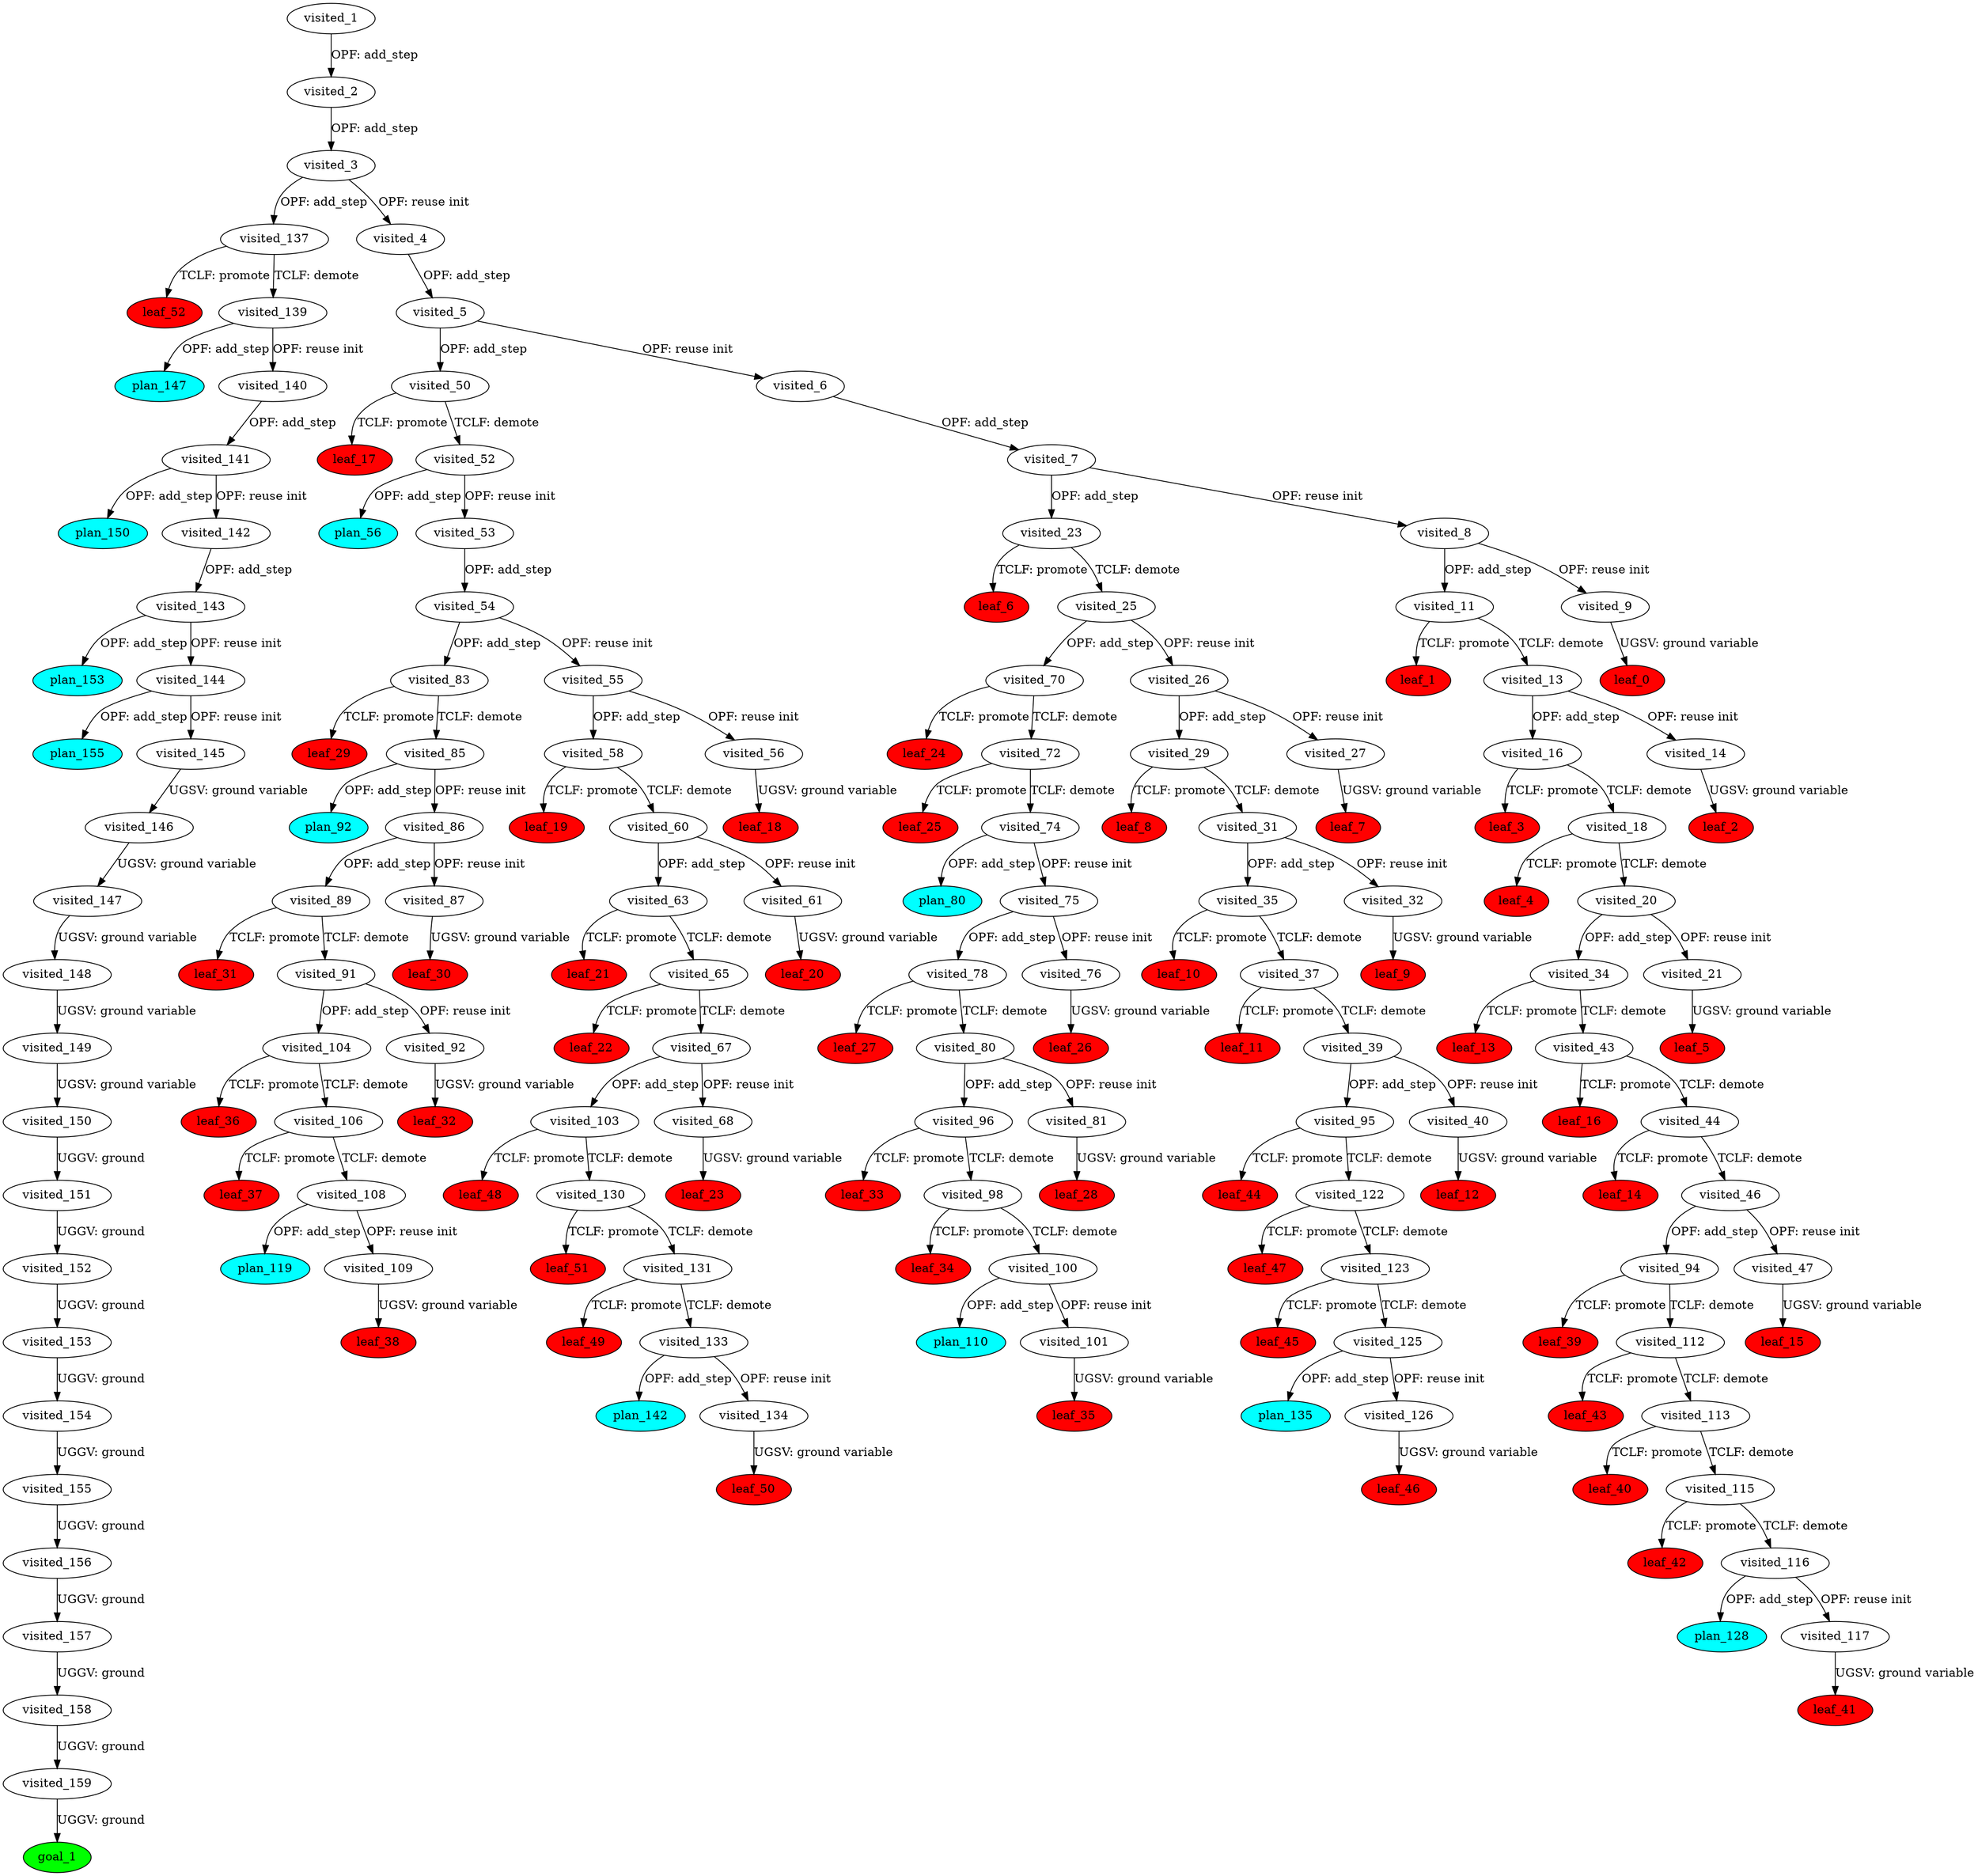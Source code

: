 digraph {
	"eb2592b9-5f18-73b1-45ae-940083d95e36" [label=plan_0 fillcolor=cyan style=filled]
	"eb2592b9-5f18-73b1-45ae-940083d95e36" [label=visited_1 fillcolor=white style=filled]
	"688ce566-f932-520a-29a1-c8424f8c2675" [label=plan_1 fillcolor=cyan style=filled]
	"eb2592b9-5f18-73b1-45ae-940083d95e36" -> "688ce566-f932-520a-29a1-c8424f8c2675" [label="OPF: add_step"]
	"688ce566-f932-520a-29a1-c8424f8c2675" [label=visited_2 fillcolor=white style=filled]
	"320727ab-24c9-ec0e-887e-e883f34a26e4" [label=plan_2 fillcolor=cyan style=filled]
	"688ce566-f932-520a-29a1-c8424f8c2675" -> "320727ab-24c9-ec0e-887e-e883f34a26e4" [label="OPF: add_step"]
	"320727ab-24c9-ec0e-887e-e883f34a26e4" [label=visited_3 fillcolor=white style=filled]
	"86fafe78-bc78-b285-8dd4-2f363afb9430" [label=plan_3 fillcolor=cyan style=filled]
	"320727ab-24c9-ec0e-887e-e883f34a26e4" -> "86fafe78-bc78-b285-8dd4-2f363afb9430" [label="OPF: add_step"]
	"a03261c3-0e3c-d23f-211f-2c82aa45baab" [label=plan_4 fillcolor=cyan style=filled]
	"320727ab-24c9-ec0e-887e-e883f34a26e4" -> "a03261c3-0e3c-d23f-211f-2c82aa45baab" [label="OPF: reuse init"]
	"a03261c3-0e3c-d23f-211f-2c82aa45baab" [label=visited_4 fillcolor=white style=filled]
	"127f5138-3525-bedc-503b-5f3f78fece7f" [label=plan_5 fillcolor=cyan style=filled]
	"a03261c3-0e3c-d23f-211f-2c82aa45baab" -> "127f5138-3525-bedc-503b-5f3f78fece7f" [label="OPF: add_step"]
	"127f5138-3525-bedc-503b-5f3f78fece7f" [label=visited_5 fillcolor=white style=filled]
	"47014212-14e5-0490-633f-a225ce2622a3" [label=plan_6 fillcolor=cyan style=filled]
	"127f5138-3525-bedc-503b-5f3f78fece7f" -> "47014212-14e5-0490-633f-a225ce2622a3" [label="OPF: add_step"]
	"eece65eb-94a4-1039-c915-f03146d10e56" [label=plan_7 fillcolor=cyan style=filled]
	"127f5138-3525-bedc-503b-5f3f78fece7f" -> "eece65eb-94a4-1039-c915-f03146d10e56" [label="OPF: reuse init"]
	"eece65eb-94a4-1039-c915-f03146d10e56" [label=visited_6 fillcolor=white style=filled]
	"6ea077a7-9f49-e457-2a25-09c0736fbac9" [label=plan_8 fillcolor=cyan style=filled]
	"eece65eb-94a4-1039-c915-f03146d10e56" -> "6ea077a7-9f49-e457-2a25-09c0736fbac9" [label="OPF: add_step"]
	"6ea077a7-9f49-e457-2a25-09c0736fbac9" [label=visited_7 fillcolor=white style=filled]
	"e1f56571-cf1a-7d16-ee2d-c2a1fef83c0d" [label=plan_9 fillcolor=cyan style=filled]
	"6ea077a7-9f49-e457-2a25-09c0736fbac9" -> "e1f56571-cf1a-7d16-ee2d-c2a1fef83c0d" [label="OPF: add_step"]
	"7351eee7-4a32-ce25-0387-174370607689" [label=plan_10 fillcolor=cyan style=filled]
	"6ea077a7-9f49-e457-2a25-09c0736fbac9" -> "7351eee7-4a32-ce25-0387-174370607689" [label="OPF: reuse init"]
	"7351eee7-4a32-ce25-0387-174370607689" [label=visited_8 fillcolor=white style=filled]
	"fb060272-1e1e-ece0-af8e-1eb734ece149" [label=plan_11 fillcolor=cyan style=filled]
	"7351eee7-4a32-ce25-0387-174370607689" -> "fb060272-1e1e-ece0-af8e-1eb734ece149" [label="OPF: add_step"]
	"dad4a6f3-297c-62fa-23a5-dff7b7907fb4" [label=plan_12 fillcolor=cyan style=filled]
	"7351eee7-4a32-ce25-0387-174370607689" -> "dad4a6f3-297c-62fa-23a5-dff7b7907fb4" [label="OPF: reuse init"]
	"dad4a6f3-297c-62fa-23a5-dff7b7907fb4" [label=visited_9 fillcolor=white style=filled]
	"27977a27-da3d-6f2a-8cb4-2d42fe1285e9" [label=plan_13 fillcolor=cyan style=filled]
	"dad4a6f3-297c-62fa-23a5-dff7b7907fb4" -> "27977a27-da3d-6f2a-8cb4-2d42fe1285e9" [label="UGSV: ground variable"]
	"27977a27-da3d-6f2a-8cb4-2d42fe1285e9" [label=visited_10 fillcolor=white style=filled]
	"27977a27-da3d-6f2a-8cb4-2d42fe1285e9" [label=leaf_0 fillcolor=red style=filled]
	"fb060272-1e1e-ece0-af8e-1eb734ece149" [label=visited_11 fillcolor=white style=filled]
	"db3ceb9f-dbd4-e6eb-3668-257ded8ce7b7" [label=plan_14 fillcolor=cyan style=filled]
	"fb060272-1e1e-ece0-af8e-1eb734ece149" -> "db3ceb9f-dbd4-e6eb-3668-257ded8ce7b7" [label="TCLF: promote"]
	"f558d6ea-dd7e-8333-6a53-990d80e1caa2" [label=plan_15 fillcolor=cyan style=filled]
	"fb060272-1e1e-ece0-af8e-1eb734ece149" -> "f558d6ea-dd7e-8333-6a53-990d80e1caa2" [label="TCLF: demote"]
	"db3ceb9f-dbd4-e6eb-3668-257ded8ce7b7" [label=visited_12 fillcolor=white style=filled]
	"db3ceb9f-dbd4-e6eb-3668-257ded8ce7b7" [label=leaf_1 fillcolor=red style=filled]
	"f558d6ea-dd7e-8333-6a53-990d80e1caa2" [label=visited_13 fillcolor=white style=filled]
	"8e3b9ad7-7b13-2d39-2a3f-9aff8984f430" [label=plan_16 fillcolor=cyan style=filled]
	"f558d6ea-dd7e-8333-6a53-990d80e1caa2" -> "8e3b9ad7-7b13-2d39-2a3f-9aff8984f430" [label="OPF: add_step"]
	"18313337-3b4a-fedf-fd10-c3f35a314851" [label=plan_17 fillcolor=cyan style=filled]
	"f558d6ea-dd7e-8333-6a53-990d80e1caa2" -> "18313337-3b4a-fedf-fd10-c3f35a314851" [label="OPF: reuse init"]
	"18313337-3b4a-fedf-fd10-c3f35a314851" [label=visited_14 fillcolor=white style=filled]
	"a7474ee9-409b-9de5-33cf-79ba2e842383" [label=plan_18 fillcolor=cyan style=filled]
	"18313337-3b4a-fedf-fd10-c3f35a314851" -> "a7474ee9-409b-9de5-33cf-79ba2e842383" [label="UGSV: ground variable"]
	"a7474ee9-409b-9de5-33cf-79ba2e842383" [label=visited_15 fillcolor=white style=filled]
	"a7474ee9-409b-9de5-33cf-79ba2e842383" [label=leaf_2 fillcolor=red style=filled]
	"8e3b9ad7-7b13-2d39-2a3f-9aff8984f430" [label=visited_16 fillcolor=white style=filled]
	"f772396b-1cca-83e9-1771-490a8ffadd2b" [label=plan_19 fillcolor=cyan style=filled]
	"8e3b9ad7-7b13-2d39-2a3f-9aff8984f430" -> "f772396b-1cca-83e9-1771-490a8ffadd2b" [label="TCLF: promote"]
	"fb401b2d-4f2d-6d1e-a867-24808556bc95" [label=plan_20 fillcolor=cyan style=filled]
	"8e3b9ad7-7b13-2d39-2a3f-9aff8984f430" -> "fb401b2d-4f2d-6d1e-a867-24808556bc95" [label="TCLF: demote"]
	"f772396b-1cca-83e9-1771-490a8ffadd2b" [label=visited_17 fillcolor=white style=filled]
	"f772396b-1cca-83e9-1771-490a8ffadd2b" [label=leaf_3 fillcolor=red style=filled]
	"fb401b2d-4f2d-6d1e-a867-24808556bc95" [label=visited_18 fillcolor=white style=filled]
	"59faddad-6ed8-e449-cc5f-d8d7dc36f51e" [label=plan_21 fillcolor=cyan style=filled]
	"fb401b2d-4f2d-6d1e-a867-24808556bc95" -> "59faddad-6ed8-e449-cc5f-d8d7dc36f51e" [label="TCLF: promote"]
	"42ea57a8-f784-e47a-276d-decf191ba3ae" [label=plan_22 fillcolor=cyan style=filled]
	"fb401b2d-4f2d-6d1e-a867-24808556bc95" -> "42ea57a8-f784-e47a-276d-decf191ba3ae" [label="TCLF: demote"]
	"59faddad-6ed8-e449-cc5f-d8d7dc36f51e" [label=visited_19 fillcolor=white style=filled]
	"59faddad-6ed8-e449-cc5f-d8d7dc36f51e" [label=leaf_4 fillcolor=red style=filled]
	"42ea57a8-f784-e47a-276d-decf191ba3ae" [label=visited_20 fillcolor=white style=filled]
	"df7790c3-0772-650a-1e4c-4c482e6ab2fd" [label=plan_23 fillcolor=cyan style=filled]
	"42ea57a8-f784-e47a-276d-decf191ba3ae" -> "df7790c3-0772-650a-1e4c-4c482e6ab2fd" [label="OPF: add_step"]
	"420ce05b-ee9a-e203-929d-867a5f4d3e34" [label=plan_24 fillcolor=cyan style=filled]
	"42ea57a8-f784-e47a-276d-decf191ba3ae" -> "420ce05b-ee9a-e203-929d-867a5f4d3e34" [label="OPF: reuse init"]
	"420ce05b-ee9a-e203-929d-867a5f4d3e34" [label=visited_21 fillcolor=white style=filled]
	"3f2a9c49-9f66-f6b7-12c0-9c2f2abb4375" [label=plan_25 fillcolor=cyan style=filled]
	"420ce05b-ee9a-e203-929d-867a5f4d3e34" -> "3f2a9c49-9f66-f6b7-12c0-9c2f2abb4375" [label="UGSV: ground variable"]
	"3f2a9c49-9f66-f6b7-12c0-9c2f2abb4375" [label=visited_22 fillcolor=white style=filled]
	"3f2a9c49-9f66-f6b7-12c0-9c2f2abb4375" [label=leaf_5 fillcolor=red style=filled]
	"e1f56571-cf1a-7d16-ee2d-c2a1fef83c0d" [label=visited_23 fillcolor=white style=filled]
	"9381e15a-5621-d79f-64d5-2043b0791390" [label=plan_26 fillcolor=cyan style=filled]
	"e1f56571-cf1a-7d16-ee2d-c2a1fef83c0d" -> "9381e15a-5621-d79f-64d5-2043b0791390" [label="TCLF: promote"]
	"6655f4f8-7d26-0119-2d61-4f9c7f1d8e4b" [label=plan_27 fillcolor=cyan style=filled]
	"e1f56571-cf1a-7d16-ee2d-c2a1fef83c0d" -> "6655f4f8-7d26-0119-2d61-4f9c7f1d8e4b" [label="TCLF: demote"]
	"9381e15a-5621-d79f-64d5-2043b0791390" [label=visited_24 fillcolor=white style=filled]
	"9381e15a-5621-d79f-64d5-2043b0791390" [label=leaf_6 fillcolor=red style=filled]
	"6655f4f8-7d26-0119-2d61-4f9c7f1d8e4b" [label=visited_25 fillcolor=white style=filled]
	"7e0c04e3-8508-e146-6d7b-c36976124039" [label=plan_28 fillcolor=cyan style=filled]
	"6655f4f8-7d26-0119-2d61-4f9c7f1d8e4b" -> "7e0c04e3-8508-e146-6d7b-c36976124039" [label="OPF: add_step"]
	"9b5fe73e-9b99-2612-3352-eb6c31262a60" [label=plan_29 fillcolor=cyan style=filled]
	"6655f4f8-7d26-0119-2d61-4f9c7f1d8e4b" -> "9b5fe73e-9b99-2612-3352-eb6c31262a60" [label="OPF: reuse init"]
	"9b5fe73e-9b99-2612-3352-eb6c31262a60" [label=visited_26 fillcolor=white style=filled]
	"7d713295-cfb8-a551-adf8-bf9503530dfa" [label=plan_30 fillcolor=cyan style=filled]
	"9b5fe73e-9b99-2612-3352-eb6c31262a60" -> "7d713295-cfb8-a551-adf8-bf9503530dfa" [label="OPF: add_step"]
	"c6ff954a-626c-d97f-ef0b-7e66ccdbbda2" [label=plan_31 fillcolor=cyan style=filled]
	"9b5fe73e-9b99-2612-3352-eb6c31262a60" -> "c6ff954a-626c-d97f-ef0b-7e66ccdbbda2" [label="OPF: reuse init"]
	"c6ff954a-626c-d97f-ef0b-7e66ccdbbda2" [label=visited_27 fillcolor=white style=filled]
	"4005d9ff-d2c4-b760-e84d-61e9d1bbdb7e" [label=plan_32 fillcolor=cyan style=filled]
	"c6ff954a-626c-d97f-ef0b-7e66ccdbbda2" -> "4005d9ff-d2c4-b760-e84d-61e9d1bbdb7e" [label="UGSV: ground variable"]
	"4005d9ff-d2c4-b760-e84d-61e9d1bbdb7e" [label=visited_28 fillcolor=white style=filled]
	"4005d9ff-d2c4-b760-e84d-61e9d1bbdb7e" [label=leaf_7 fillcolor=red style=filled]
	"7d713295-cfb8-a551-adf8-bf9503530dfa" [label=visited_29 fillcolor=white style=filled]
	"57b667f2-16ed-9108-f4aa-1228921887aa" [label=plan_33 fillcolor=cyan style=filled]
	"7d713295-cfb8-a551-adf8-bf9503530dfa" -> "57b667f2-16ed-9108-f4aa-1228921887aa" [label="TCLF: promote"]
	"396351d0-7b30-6b99-e7de-53d5fb329ae3" [label=plan_34 fillcolor=cyan style=filled]
	"7d713295-cfb8-a551-adf8-bf9503530dfa" -> "396351d0-7b30-6b99-e7de-53d5fb329ae3" [label="TCLF: demote"]
	"57b667f2-16ed-9108-f4aa-1228921887aa" [label=visited_30 fillcolor=white style=filled]
	"57b667f2-16ed-9108-f4aa-1228921887aa" [label=leaf_8 fillcolor=red style=filled]
	"396351d0-7b30-6b99-e7de-53d5fb329ae3" [label=visited_31 fillcolor=white style=filled]
	"06d9d2cf-ec11-346b-a956-ca1787c2c2e3" [label=plan_35 fillcolor=cyan style=filled]
	"396351d0-7b30-6b99-e7de-53d5fb329ae3" -> "06d9d2cf-ec11-346b-a956-ca1787c2c2e3" [label="OPF: add_step"]
	"1a82cc30-780e-9430-fbf3-23d89ed5cdbb" [label=plan_36 fillcolor=cyan style=filled]
	"396351d0-7b30-6b99-e7de-53d5fb329ae3" -> "1a82cc30-780e-9430-fbf3-23d89ed5cdbb" [label="OPF: reuse init"]
	"1a82cc30-780e-9430-fbf3-23d89ed5cdbb" [label=visited_32 fillcolor=white style=filled]
	"a5465125-c0bf-7641-d820-c738aa217581" [label=plan_37 fillcolor=cyan style=filled]
	"1a82cc30-780e-9430-fbf3-23d89ed5cdbb" -> "a5465125-c0bf-7641-d820-c738aa217581" [label="UGSV: ground variable"]
	"a5465125-c0bf-7641-d820-c738aa217581" [label=visited_33 fillcolor=white style=filled]
	"a5465125-c0bf-7641-d820-c738aa217581" [label=leaf_9 fillcolor=red style=filled]
	"df7790c3-0772-650a-1e4c-4c482e6ab2fd" [label=visited_34 fillcolor=white style=filled]
	"ae690e2b-1d9a-06fd-1e58-f6e601d2289d" [label=plan_38 fillcolor=cyan style=filled]
	"df7790c3-0772-650a-1e4c-4c482e6ab2fd" -> "ae690e2b-1d9a-06fd-1e58-f6e601d2289d" [label="TCLF: promote"]
	"9e5b075b-ad86-32d1-4ee9-c3bf55ecb00d" [label=plan_39 fillcolor=cyan style=filled]
	"df7790c3-0772-650a-1e4c-4c482e6ab2fd" -> "9e5b075b-ad86-32d1-4ee9-c3bf55ecb00d" [label="TCLF: demote"]
	"06d9d2cf-ec11-346b-a956-ca1787c2c2e3" [label=visited_35 fillcolor=white style=filled]
	"776f7ad6-f70e-6207-d562-ab4a188b425b" [label=plan_40 fillcolor=cyan style=filled]
	"06d9d2cf-ec11-346b-a956-ca1787c2c2e3" -> "776f7ad6-f70e-6207-d562-ab4a188b425b" [label="TCLF: promote"]
	"a016f69f-34a2-5407-7fc7-79bead099361" [label=plan_41 fillcolor=cyan style=filled]
	"06d9d2cf-ec11-346b-a956-ca1787c2c2e3" -> "a016f69f-34a2-5407-7fc7-79bead099361" [label="TCLF: demote"]
	"776f7ad6-f70e-6207-d562-ab4a188b425b" [label=visited_36 fillcolor=white style=filled]
	"776f7ad6-f70e-6207-d562-ab4a188b425b" [label=leaf_10 fillcolor=red style=filled]
	"a016f69f-34a2-5407-7fc7-79bead099361" [label=visited_37 fillcolor=white style=filled]
	"d63183b3-baeb-9934-2ed1-b373cef1a123" [label=plan_42 fillcolor=cyan style=filled]
	"a016f69f-34a2-5407-7fc7-79bead099361" -> "d63183b3-baeb-9934-2ed1-b373cef1a123" [label="TCLF: promote"]
	"d131276b-012d-9ebf-69e8-d1d3d99cb917" [label=plan_43 fillcolor=cyan style=filled]
	"a016f69f-34a2-5407-7fc7-79bead099361" -> "d131276b-012d-9ebf-69e8-d1d3d99cb917" [label="TCLF: demote"]
	"d63183b3-baeb-9934-2ed1-b373cef1a123" [label=visited_38 fillcolor=white style=filled]
	"d63183b3-baeb-9934-2ed1-b373cef1a123" [label=leaf_11 fillcolor=red style=filled]
	"d131276b-012d-9ebf-69e8-d1d3d99cb917" [label=visited_39 fillcolor=white style=filled]
	"820abe75-6c8b-f454-9613-bb63f766c361" [label=plan_44 fillcolor=cyan style=filled]
	"d131276b-012d-9ebf-69e8-d1d3d99cb917" -> "820abe75-6c8b-f454-9613-bb63f766c361" [label="OPF: add_step"]
	"e23ab145-4583-c517-4618-316969251436" [label=plan_45 fillcolor=cyan style=filled]
	"d131276b-012d-9ebf-69e8-d1d3d99cb917" -> "e23ab145-4583-c517-4618-316969251436" [label="OPF: reuse init"]
	"e23ab145-4583-c517-4618-316969251436" [label=visited_40 fillcolor=white style=filled]
	"61f73d23-2b10-37f3-0d12-4a8a7f05edef" [label=plan_46 fillcolor=cyan style=filled]
	"e23ab145-4583-c517-4618-316969251436" -> "61f73d23-2b10-37f3-0d12-4a8a7f05edef" [label="UGSV: ground variable"]
	"61f73d23-2b10-37f3-0d12-4a8a7f05edef" [label=visited_41 fillcolor=white style=filled]
	"61f73d23-2b10-37f3-0d12-4a8a7f05edef" [label=leaf_12 fillcolor=red style=filled]
	"ae690e2b-1d9a-06fd-1e58-f6e601d2289d" [label=visited_42 fillcolor=white style=filled]
	"ae690e2b-1d9a-06fd-1e58-f6e601d2289d" [label=leaf_13 fillcolor=red style=filled]
	"9e5b075b-ad86-32d1-4ee9-c3bf55ecb00d" [label=visited_43 fillcolor=white style=filled]
	"cef83c01-64ca-0dbb-9832-fcdc59c435a2" [label=plan_47 fillcolor=cyan style=filled]
	"9e5b075b-ad86-32d1-4ee9-c3bf55ecb00d" -> "cef83c01-64ca-0dbb-9832-fcdc59c435a2" [label="TCLF: promote"]
	"bc40056e-438a-df44-cc6a-3edfdf335e9a" [label=plan_48 fillcolor=cyan style=filled]
	"9e5b075b-ad86-32d1-4ee9-c3bf55ecb00d" -> "bc40056e-438a-df44-cc6a-3edfdf335e9a" [label="TCLF: demote"]
	"bc40056e-438a-df44-cc6a-3edfdf335e9a" [label=visited_44 fillcolor=white style=filled]
	"a7e3fe20-71c7-76d7-84ab-8be355b40f5e" [label=plan_49 fillcolor=cyan style=filled]
	"bc40056e-438a-df44-cc6a-3edfdf335e9a" -> "a7e3fe20-71c7-76d7-84ab-8be355b40f5e" [label="TCLF: promote"]
	"9e78209e-6290-129a-6322-8db2bdcd79ee" [label=plan_50 fillcolor=cyan style=filled]
	"bc40056e-438a-df44-cc6a-3edfdf335e9a" -> "9e78209e-6290-129a-6322-8db2bdcd79ee" [label="TCLF: demote"]
	"a7e3fe20-71c7-76d7-84ab-8be355b40f5e" [label=visited_45 fillcolor=white style=filled]
	"a7e3fe20-71c7-76d7-84ab-8be355b40f5e" [label=leaf_14 fillcolor=red style=filled]
	"9e78209e-6290-129a-6322-8db2bdcd79ee" [label=visited_46 fillcolor=white style=filled]
	"a20d27e6-9557-91e6-d1bb-562242605e08" [label=plan_51 fillcolor=cyan style=filled]
	"9e78209e-6290-129a-6322-8db2bdcd79ee" -> "a20d27e6-9557-91e6-d1bb-562242605e08" [label="OPF: add_step"]
	"65fb2b3e-9c73-c398-8633-2bd3bf7f5d0d" [label=plan_52 fillcolor=cyan style=filled]
	"9e78209e-6290-129a-6322-8db2bdcd79ee" -> "65fb2b3e-9c73-c398-8633-2bd3bf7f5d0d" [label="OPF: reuse init"]
	"65fb2b3e-9c73-c398-8633-2bd3bf7f5d0d" [label=visited_47 fillcolor=white style=filled]
	"a4455252-3a1c-0f77-e0e5-0bc4509814a6" [label=plan_53 fillcolor=cyan style=filled]
	"65fb2b3e-9c73-c398-8633-2bd3bf7f5d0d" -> "a4455252-3a1c-0f77-e0e5-0bc4509814a6" [label="UGSV: ground variable"]
	"a4455252-3a1c-0f77-e0e5-0bc4509814a6" [label=visited_48 fillcolor=white style=filled]
	"a4455252-3a1c-0f77-e0e5-0bc4509814a6" [label=leaf_15 fillcolor=red style=filled]
	"cef83c01-64ca-0dbb-9832-fcdc59c435a2" [label=visited_49 fillcolor=white style=filled]
	"cef83c01-64ca-0dbb-9832-fcdc59c435a2" [label=leaf_16 fillcolor=red style=filled]
	"47014212-14e5-0490-633f-a225ce2622a3" [label=visited_50 fillcolor=white style=filled]
	"c5d9a515-0854-6b42-f11d-044added21d7" [label=plan_54 fillcolor=cyan style=filled]
	"47014212-14e5-0490-633f-a225ce2622a3" -> "c5d9a515-0854-6b42-f11d-044added21d7" [label="TCLF: promote"]
	"01ddd910-8664-e5a3-7b66-efa2f7c430ca" [label=plan_55 fillcolor=cyan style=filled]
	"47014212-14e5-0490-633f-a225ce2622a3" -> "01ddd910-8664-e5a3-7b66-efa2f7c430ca" [label="TCLF: demote"]
	"c5d9a515-0854-6b42-f11d-044added21d7" [label=visited_51 fillcolor=white style=filled]
	"c5d9a515-0854-6b42-f11d-044added21d7" [label=leaf_17 fillcolor=red style=filled]
	"01ddd910-8664-e5a3-7b66-efa2f7c430ca" [label=visited_52 fillcolor=white style=filled]
	"37460577-8837-6d40-3ac5-3c2a5fe59f25" [label=plan_56 fillcolor=cyan style=filled]
	"01ddd910-8664-e5a3-7b66-efa2f7c430ca" -> "37460577-8837-6d40-3ac5-3c2a5fe59f25" [label="OPF: add_step"]
	"b8c20889-0055-b7d8-5a0c-2aac165d4c7a" [label=plan_57 fillcolor=cyan style=filled]
	"01ddd910-8664-e5a3-7b66-efa2f7c430ca" -> "b8c20889-0055-b7d8-5a0c-2aac165d4c7a" [label="OPF: reuse init"]
	"b8c20889-0055-b7d8-5a0c-2aac165d4c7a" [label=visited_53 fillcolor=white style=filled]
	"2d3ac36b-37ea-98bf-62e6-1e64e141dc61" [label=plan_58 fillcolor=cyan style=filled]
	"b8c20889-0055-b7d8-5a0c-2aac165d4c7a" -> "2d3ac36b-37ea-98bf-62e6-1e64e141dc61" [label="OPF: add_step"]
	"2d3ac36b-37ea-98bf-62e6-1e64e141dc61" [label=visited_54 fillcolor=white style=filled]
	"e7471ea0-22f1-0bda-f39e-e624db6bac7a" [label=plan_59 fillcolor=cyan style=filled]
	"2d3ac36b-37ea-98bf-62e6-1e64e141dc61" -> "e7471ea0-22f1-0bda-f39e-e624db6bac7a" [label="OPF: add_step"]
	"7623ce63-e193-310e-9786-b301432abbdd" [label=plan_60 fillcolor=cyan style=filled]
	"2d3ac36b-37ea-98bf-62e6-1e64e141dc61" -> "7623ce63-e193-310e-9786-b301432abbdd" [label="OPF: reuse init"]
	"7623ce63-e193-310e-9786-b301432abbdd" [label=visited_55 fillcolor=white style=filled]
	"78262f74-a243-d59d-90d7-0dfb79cc7e5e" [label=plan_61 fillcolor=cyan style=filled]
	"7623ce63-e193-310e-9786-b301432abbdd" -> "78262f74-a243-d59d-90d7-0dfb79cc7e5e" [label="OPF: add_step"]
	"dc57f9c8-674a-f7eb-b9e8-3055076c1b3b" [label=plan_62 fillcolor=cyan style=filled]
	"7623ce63-e193-310e-9786-b301432abbdd" -> "dc57f9c8-674a-f7eb-b9e8-3055076c1b3b" [label="OPF: reuse init"]
	"dc57f9c8-674a-f7eb-b9e8-3055076c1b3b" [label=visited_56 fillcolor=white style=filled]
	"6ec64a04-5588-e5c9-786a-3f098721a8ce" [label=plan_63 fillcolor=cyan style=filled]
	"dc57f9c8-674a-f7eb-b9e8-3055076c1b3b" -> "6ec64a04-5588-e5c9-786a-3f098721a8ce" [label="UGSV: ground variable"]
	"6ec64a04-5588-e5c9-786a-3f098721a8ce" [label=visited_57 fillcolor=white style=filled]
	"6ec64a04-5588-e5c9-786a-3f098721a8ce" [label=leaf_18 fillcolor=red style=filled]
	"78262f74-a243-d59d-90d7-0dfb79cc7e5e" [label=visited_58 fillcolor=white style=filled]
	"9986df10-28f0-8e03-f102-30ac1ea7f1b1" [label=plan_64 fillcolor=cyan style=filled]
	"78262f74-a243-d59d-90d7-0dfb79cc7e5e" -> "9986df10-28f0-8e03-f102-30ac1ea7f1b1" [label="TCLF: promote"]
	"b801ee08-e20f-50fd-3d39-49cb2ead6714" [label=plan_65 fillcolor=cyan style=filled]
	"78262f74-a243-d59d-90d7-0dfb79cc7e5e" -> "b801ee08-e20f-50fd-3d39-49cb2ead6714" [label="TCLF: demote"]
	"9986df10-28f0-8e03-f102-30ac1ea7f1b1" [label=visited_59 fillcolor=white style=filled]
	"9986df10-28f0-8e03-f102-30ac1ea7f1b1" [label=leaf_19 fillcolor=red style=filled]
	"b801ee08-e20f-50fd-3d39-49cb2ead6714" [label=visited_60 fillcolor=white style=filled]
	"dcd99a8e-1848-4650-ec25-0fe8662d2cde" [label=plan_66 fillcolor=cyan style=filled]
	"b801ee08-e20f-50fd-3d39-49cb2ead6714" -> "dcd99a8e-1848-4650-ec25-0fe8662d2cde" [label="OPF: add_step"]
	"d85360e6-678a-da38-c0fb-5d70cd7a1d02" [label=plan_67 fillcolor=cyan style=filled]
	"b801ee08-e20f-50fd-3d39-49cb2ead6714" -> "d85360e6-678a-da38-c0fb-5d70cd7a1d02" [label="OPF: reuse init"]
	"d85360e6-678a-da38-c0fb-5d70cd7a1d02" [label=visited_61 fillcolor=white style=filled]
	"e2ee3c76-1e7d-b38a-5d05-8057a4245d9f" [label=plan_68 fillcolor=cyan style=filled]
	"d85360e6-678a-da38-c0fb-5d70cd7a1d02" -> "e2ee3c76-1e7d-b38a-5d05-8057a4245d9f" [label="UGSV: ground variable"]
	"e2ee3c76-1e7d-b38a-5d05-8057a4245d9f" [label=visited_62 fillcolor=white style=filled]
	"e2ee3c76-1e7d-b38a-5d05-8057a4245d9f" [label=leaf_20 fillcolor=red style=filled]
	"dcd99a8e-1848-4650-ec25-0fe8662d2cde" [label=visited_63 fillcolor=white style=filled]
	"4d27f119-a53e-a8bc-ae44-582d89b0026b" [label=plan_69 fillcolor=cyan style=filled]
	"dcd99a8e-1848-4650-ec25-0fe8662d2cde" -> "4d27f119-a53e-a8bc-ae44-582d89b0026b" [label="TCLF: promote"]
	"44d6eeca-bb12-80a9-87e9-974d70fd7536" [label=plan_70 fillcolor=cyan style=filled]
	"dcd99a8e-1848-4650-ec25-0fe8662d2cde" -> "44d6eeca-bb12-80a9-87e9-974d70fd7536" [label="TCLF: demote"]
	"4d27f119-a53e-a8bc-ae44-582d89b0026b" [label=visited_64 fillcolor=white style=filled]
	"4d27f119-a53e-a8bc-ae44-582d89b0026b" [label=leaf_21 fillcolor=red style=filled]
	"44d6eeca-bb12-80a9-87e9-974d70fd7536" [label=visited_65 fillcolor=white style=filled]
	"ce374129-323f-4127-f80f-6a8183257551" [label=plan_71 fillcolor=cyan style=filled]
	"44d6eeca-bb12-80a9-87e9-974d70fd7536" -> "ce374129-323f-4127-f80f-6a8183257551" [label="TCLF: promote"]
	"847dcdd6-411a-2578-3a5e-142b02b8a68f" [label=plan_72 fillcolor=cyan style=filled]
	"44d6eeca-bb12-80a9-87e9-974d70fd7536" -> "847dcdd6-411a-2578-3a5e-142b02b8a68f" [label="TCLF: demote"]
	"ce374129-323f-4127-f80f-6a8183257551" [label=visited_66 fillcolor=white style=filled]
	"ce374129-323f-4127-f80f-6a8183257551" [label=leaf_22 fillcolor=red style=filled]
	"847dcdd6-411a-2578-3a5e-142b02b8a68f" [label=visited_67 fillcolor=white style=filled]
	"76627a18-59ec-c726-c4ce-1d19d767a1fc" [label=plan_73 fillcolor=cyan style=filled]
	"847dcdd6-411a-2578-3a5e-142b02b8a68f" -> "76627a18-59ec-c726-c4ce-1d19d767a1fc" [label="OPF: add_step"]
	"bf013ce6-535b-f706-84ee-0dc8be8445f6" [label=plan_74 fillcolor=cyan style=filled]
	"847dcdd6-411a-2578-3a5e-142b02b8a68f" -> "bf013ce6-535b-f706-84ee-0dc8be8445f6" [label="OPF: reuse init"]
	"bf013ce6-535b-f706-84ee-0dc8be8445f6" [label=visited_68 fillcolor=white style=filled]
	"4458cce7-d421-11b7-80a8-ce5c9fc9eda8" [label=plan_75 fillcolor=cyan style=filled]
	"bf013ce6-535b-f706-84ee-0dc8be8445f6" -> "4458cce7-d421-11b7-80a8-ce5c9fc9eda8" [label="UGSV: ground variable"]
	"4458cce7-d421-11b7-80a8-ce5c9fc9eda8" [label=visited_69 fillcolor=white style=filled]
	"4458cce7-d421-11b7-80a8-ce5c9fc9eda8" [label=leaf_23 fillcolor=red style=filled]
	"7e0c04e3-8508-e146-6d7b-c36976124039" [label=visited_70 fillcolor=white style=filled]
	"37325a7f-966e-811a-be10-2cfeff1ba3e0" [label=plan_76 fillcolor=cyan style=filled]
	"7e0c04e3-8508-e146-6d7b-c36976124039" -> "37325a7f-966e-811a-be10-2cfeff1ba3e0" [label="TCLF: promote"]
	"2faa2bc3-feef-e7f1-332c-d7780621e9e2" [label=plan_77 fillcolor=cyan style=filled]
	"7e0c04e3-8508-e146-6d7b-c36976124039" -> "2faa2bc3-feef-e7f1-332c-d7780621e9e2" [label="TCLF: demote"]
	"37325a7f-966e-811a-be10-2cfeff1ba3e0" [label=visited_71 fillcolor=white style=filled]
	"37325a7f-966e-811a-be10-2cfeff1ba3e0" [label=leaf_24 fillcolor=red style=filled]
	"2faa2bc3-feef-e7f1-332c-d7780621e9e2" [label=visited_72 fillcolor=white style=filled]
	"760f1514-089e-e15c-a028-6908f8c27ebe" [label=plan_78 fillcolor=cyan style=filled]
	"2faa2bc3-feef-e7f1-332c-d7780621e9e2" -> "760f1514-089e-e15c-a028-6908f8c27ebe" [label="TCLF: promote"]
	"6f8af06f-5f2a-8572-e330-e3e1a0576129" [label=plan_79 fillcolor=cyan style=filled]
	"2faa2bc3-feef-e7f1-332c-d7780621e9e2" -> "6f8af06f-5f2a-8572-e330-e3e1a0576129" [label="TCLF: demote"]
	"760f1514-089e-e15c-a028-6908f8c27ebe" [label=visited_73 fillcolor=white style=filled]
	"760f1514-089e-e15c-a028-6908f8c27ebe" [label=leaf_25 fillcolor=red style=filled]
	"6f8af06f-5f2a-8572-e330-e3e1a0576129" [label=visited_74 fillcolor=white style=filled]
	"d3294a71-b697-492f-d840-fd58014cd941" [label=plan_80 fillcolor=cyan style=filled]
	"6f8af06f-5f2a-8572-e330-e3e1a0576129" -> "d3294a71-b697-492f-d840-fd58014cd941" [label="OPF: add_step"]
	"fa7d1bd7-00d2-d503-f813-ddba43c5d121" [label=plan_81 fillcolor=cyan style=filled]
	"6f8af06f-5f2a-8572-e330-e3e1a0576129" -> "fa7d1bd7-00d2-d503-f813-ddba43c5d121" [label="OPF: reuse init"]
	"fa7d1bd7-00d2-d503-f813-ddba43c5d121" [label=visited_75 fillcolor=white style=filled]
	"98e4dc15-70ae-c6f1-0783-96553eacdcd6" [label=plan_82 fillcolor=cyan style=filled]
	"fa7d1bd7-00d2-d503-f813-ddba43c5d121" -> "98e4dc15-70ae-c6f1-0783-96553eacdcd6" [label="OPF: add_step"]
	"cec88e0d-2056-30f7-8465-d576eeeb75c7" [label=plan_83 fillcolor=cyan style=filled]
	"fa7d1bd7-00d2-d503-f813-ddba43c5d121" -> "cec88e0d-2056-30f7-8465-d576eeeb75c7" [label="OPF: reuse init"]
	"cec88e0d-2056-30f7-8465-d576eeeb75c7" [label=visited_76 fillcolor=white style=filled]
	"8741a69f-4d0b-7b5a-0e33-0d81e897c1c6" [label=plan_84 fillcolor=cyan style=filled]
	"cec88e0d-2056-30f7-8465-d576eeeb75c7" -> "8741a69f-4d0b-7b5a-0e33-0d81e897c1c6" [label="UGSV: ground variable"]
	"8741a69f-4d0b-7b5a-0e33-0d81e897c1c6" [label=visited_77 fillcolor=white style=filled]
	"8741a69f-4d0b-7b5a-0e33-0d81e897c1c6" [label=leaf_26 fillcolor=red style=filled]
	"98e4dc15-70ae-c6f1-0783-96553eacdcd6" [label=visited_78 fillcolor=white style=filled]
	"49b2d46b-87db-14f3-4c1d-46c458ba21d6" [label=plan_85 fillcolor=cyan style=filled]
	"98e4dc15-70ae-c6f1-0783-96553eacdcd6" -> "49b2d46b-87db-14f3-4c1d-46c458ba21d6" [label="TCLF: promote"]
	"ea4bea02-37af-0808-72c2-f792b575008f" [label=plan_86 fillcolor=cyan style=filled]
	"98e4dc15-70ae-c6f1-0783-96553eacdcd6" -> "ea4bea02-37af-0808-72c2-f792b575008f" [label="TCLF: demote"]
	"49b2d46b-87db-14f3-4c1d-46c458ba21d6" [label=visited_79 fillcolor=white style=filled]
	"49b2d46b-87db-14f3-4c1d-46c458ba21d6" [label=leaf_27 fillcolor=red style=filled]
	"ea4bea02-37af-0808-72c2-f792b575008f" [label=visited_80 fillcolor=white style=filled]
	"c1a924bd-7186-ec57-5be1-e450842607d2" [label=plan_87 fillcolor=cyan style=filled]
	"ea4bea02-37af-0808-72c2-f792b575008f" -> "c1a924bd-7186-ec57-5be1-e450842607d2" [label="OPF: add_step"]
	"5cc215aa-deee-3ce8-2f46-43a257e23139" [label=plan_88 fillcolor=cyan style=filled]
	"ea4bea02-37af-0808-72c2-f792b575008f" -> "5cc215aa-deee-3ce8-2f46-43a257e23139" [label="OPF: reuse init"]
	"5cc215aa-deee-3ce8-2f46-43a257e23139" [label=visited_81 fillcolor=white style=filled]
	"af80ef2b-778f-cc0d-a582-6b3d5d7923d8" [label=plan_89 fillcolor=cyan style=filled]
	"5cc215aa-deee-3ce8-2f46-43a257e23139" -> "af80ef2b-778f-cc0d-a582-6b3d5d7923d8" [label="UGSV: ground variable"]
	"af80ef2b-778f-cc0d-a582-6b3d5d7923d8" [label=visited_82 fillcolor=white style=filled]
	"af80ef2b-778f-cc0d-a582-6b3d5d7923d8" [label=leaf_28 fillcolor=red style=filled]
	"e7471ea0-22f1-0bda-f39e-e624db6bac7a" [label=visited_83 fillcolor=white style=filled]
	"efd612b9-0dbb-31a4-3e61-b48d0a80335a" [label=plan_90 fillcolor=cyan style=filled]
	"e7471ea0-22f1-0bda-f39e-e624db6bac7a" -> "efd612b9-0dbb-31a4-3e61-b48d0a80335a" [label="TCLF: promote"]
	"6c58456e-933f-7d2f-1fba-1b1b8367c2d1" [label=plan_91 fillcolor=cyan style=filled]
	"e7471ea0-22f1-0bda-f39e-e624db6bac7a" -> "6c58456e-933f-7d2f-1fba-1b1b8367c2d1" [label="TCLF: demote"]
	"efd612b9-0dbb-31a4-3e61-b48d0a80335a" [label=visited_84 fillcolor=white style=filled]
	"efd612b9-0dbb-31a4-3e61-b48d0a80335a" [label=leaf_29 fillcolor=red style=filled]
	"6c58456e-933f-7d2f-1fba-1b1b8367c2d1" [label=visited_85 fillcolor=white style=filled]
	"d4a02c01-da36-5bc1-ba0a-4e55ba59aca8" [label=plan_92 fillcolor=cyan style=filled]
	"6c58456e-933f-7d2f-1fba-1b1b8367c2d1" -> "d4a02c01-da36-5bc1-ba0a-4e55ba59aca8" [label="OPF: add_step"]
	"69b89e5d-d9c5-c0c4-eeca-710571910fd1" [label=plan_93 fillcolor=cyan style=filled]
	"6c58456e-933f-7d2f-1fba-1b1b8367c2d1" -> "69b89e5d-d9c5-c0c4-eeca-710571910fd1" [label="OPF: reuse init"]
	"69b89e5d-d9c5-c0c4-eeca-710571910fd1" [label=visited_86 fillcolor=white style=filled]
	"58bf597c-5c71-d3e8-ee26-e2bc987d2796" [label=plan_94 fillcolor=cyan style=filled]
	"69b89e5d-d9c5-c0c4-eeca-710571910fd1" -> "58bf597c-5c71-d3e8-ee26-e2bc987d2796" [label="OPF: add_step"]
	"49d8632a-d9fd-99b4-25fc-8b3f728752ed" [label=plan_95 fillcolor=cyan style=filled]
	"69b89e5d-d9c5-c0c4-eeca-710571910fd1" -> "49d8632a-d9fd-99b4-25fc-8b3f728752ed" [label="OPF: reuse init"]
	"49d8632a-d9fd-99b4-25fc-8b3f728752ed" [label=visited_87 fillcolor=white style=filled]
	"cfb93e61-cfee-8fff-9638-2c45bc95cd43" [label=plan_96 fillcolor=cyan style=filled]
	"49d8632a-d9fd-99b4-25fc-8b3f728752ed" -> "cfb93e61-cfee-8fff-9638-2c45bc95cd43" [label="UGSV: ground variable"]
	"cfb93e61-cfee-8fff-9638-2c45bc95cd43" [label=visited_88 fillcolor=white style=filled]
	"cfb93e61-cfee-8fff-9638-2c45bc95cd43" [label=leaf_30 fillcolor=red style=filled]
	"58bf597c-5c71-d3e8-ee26-e2bc987d2796" [label=visited_89 fillcolor=white style=filled]
	"998f7818-5d3b-6e50-e488-775654b81613" [label=plan_97 fillcolor=cyan style=filled]
	"58bf597c-5c71-d3e8-ee26-e2bc987d2796" -> "998f7818-5d3b-6e50-e488-775654b81613" [label="TCLF: promote"]
	"d50653a9-8c23-a9b5-48c1-e321fbb7c395" [label=plan_98 fillcolor=cyan style=filled]
	"58bf597c-5c71-d3e8-ee26-e2bc987d2796" -> "d50653a9-8c23-a9b5-48c1-e321fbb7c395" [label="TCLF: demote"]
	"998f7818-5d3b-6e50-e488-775654b81613" [label=visited_90 fillcolor=white style=filled]
	"998f7818-5d3b-6e50-e488-775654b81613" [label=leaf_31 fillcolor=red style=filled]
	"d50653a9-8c23-a9b5-48c1-e321fbb7c395" [label=visited_91 fillcolor=white style=filled]
	"bcb9e638-b020-0b6d-91b6-7a234f7f85a7" [label=plan_99 fillcolor=cyan style=filled]
	"d50653a9-8c23-a9b5-48c1-e321fbb7c395" -> "bcb9e638-b020-0b6d-91b6-7a234f7f85a7" [label="OPF: add_step"]
	"25c437d4-7da6-5190-272d-dbc4fc58cd22" [label=plan_100 fillcolor=cyan style=filled]
	"d50653a9-8c23-a9b5-48c1-e321fbb7c395" -> "25c437d4-7da6-5190-272d-dbc4fc58cd22" [label="OPF: reuse init"]
	"25c437d4-7da6-5190-272d-dbc4fc58cd22" [label=visited_92 fillcolor=white style=filled]
	"5c463ee1-65b5-8140-7b90-9e8fadf65518" [label=plan_101 fillcolor=cyan style=filled]
	"25c437d4-7da6-5190-272d-dbc4fc58cd22" -> "5c463ee1-65b5-8140-7b90-9e8fadf65518" [label="UGSV: ground variable"]
	"5c463ee1-65b5-8140-7b90-9e8fadf65518" [label=visited_93 fillcolor=white style=filled]
	"5c463ee1-65b5-8140-7b90-9e8fadf65518" [label=leaf_32 fillcolor=red style=filled]
	"a20d27e6-9557-91e6-d1bb-562242605e08" [label=visited_94 fillcolor=white style=filled]
	"e809f6e6-7f16-749a-1a6c-8efc46bbed34" [label=plan_102 fillcolor=cyan style=filled]
	"a20d27e6-9557-91e6-d1bb-562242605e08" -> "e809f6e6-7f16-749a-1a6c-8efc46bbed34" [label="TCLF: promote"]
	"0ca72326-d1b2-1b61-a310-6ed8edcba8f8" [label=plan_103 fillcolor=cyan style=filled]
	"a20d27e6-9557-91e6-d1bb-562242605e08" -> "0ca72326-d1b2-1b61-a310-6ed8edcba8f8" [label="TCLF: demote"]
	"820abe75-6c8b-f454-9613-bb63f766c361" [label=visited_95 fillcolor=white style=filled]
	"f5db9cf0-486d-4aed-56c7-b5a20e4e4b22" [label=plan_104 fillcolor=cyan style=filled]
	"820abe75-6c8b-f454-9613-bb63f766c361" -> "f5db9cf0-486d-4aed-56c7-b5a20e4e4b22" [label="TCLF: promote"]
	"3d9bdea5-8e41-54cc-561d-a77b5d524c68" [label=plan_105 fillcolor=cyan style=filled]
	"820abe75-6c8b-f454-9613-bb63f766c361" -> "3d9bdea5-8e41-54cc-561d-a77b5d524c68" [label="TCLF: demote"]
	"c1a924bd-7186-ec57-5be1-e450842607d2" [label=visited_96 fillcolor=white style=filled]
	"5b0ba480-5a6a-cdf8-4a2f-ae54ca517a1f" [label=plan_106 fillcolor=cyan style=filled]
	"c1a924bd-7186-ec57-5be1-e450842607d2" -> "5b0ba480-5a6a-cdf8-4a2f-ae54ca517a1f" [label="TCLF: promote"]
	"e34248cf-5611-fb2f-f6a3-14dd9f5b4f6a" [label=plan_107 fillcolor=cyan style=filled]
	"c1a924bd-7186-ec57-5be1-e450842607d2" -> "e34248cf-5611-fb2f-f6a3-14dd9f5b4f6a" [label="TCLF: demote"]
	"5b0ba480-5a6a-cdf8-4a2f-ae54ca517a1f" [label=visited_97 fillcolor=white style=filled]
	"5b0ba480-5a6a-cdf8-4a2f-ae54ca517a1f" [label=leaf_33 fillcolor=red style=filled]
	"e34248cf-5611-fb2f-f6a3-14dd9f5b4f6a" [label=visited_98 fillcolor=white style=filled]
	"6f656ede-ec73-270b-5d10-562ed4adf7b8" [label=plan_108 fillcolor=cyan style=filled]
	"e34248cf-5611-fb2f-f6a3-14dd9f5b4f6a" -> "6f656ede-ec73-270b-5d10-562ed4adf7b8" [label="TCLF: promote"]
	"1f7ea21b-f54d-dbc0-2ff5-577ecd29de77" [label=plan_109 fillcolor=cyan style=filled]
	"e34248cf-5611-fb2f-f6a3-14dd9f5b4f6a" -> "1f7ea21b-f54d-dbc0-2ff5-577ecd29de77" [label="TCLF: demote"]
	"6f656ede-ec73-270b-5d10-562ed4adf7b8" [label=visited_99 fillcolor=white style=filled]
	"6f656ede-ec73-270b-5d10-562ed4adf7b8" [label=leaf_34 fillcolor=red style=filled]
	"1f7ea21b-f54d-dbc0-2ff5-577ecd29de77" [label=visited_100 fillcolor=white style=filled]
	"f4d0d392-8ee9-0d39-fdfa-71a36c88d143" [label=plan_110 fillcolor=cyan style=filled]
	"1f7ea21b-f54d-dbc0-2ff5-577ecd29de77" -> "f4d0d392-8ee9-0d39-fdfa-71a36c88d143" [label="OPF: add_step"]
	"17eef13d-289e-f665-c415-dec45230fce9" [label=plan_111 fillcolor=cyan style=filled]
	"1f7ea21b-f54d-dbc0-2ff5-577ecd29de77" -> "17eef13d-289e-f665-c415-dec45230fce9" [label="OPF: reuse init"]
	"17eef13d-289e-f665-c415-dec45230fce9" [label=visited_101 fillcolor=white style=filled]
	"74f04bc0-943e-ec62-b7db-c6fea030f865" [label=plan_112 fillcolor=cyan style=filled]
	"17eef13d-289e-f665-c415-dec45230fce9" -> "74f04bc0-943e-ec62-b7db-c6fea030f865" [label="UGSV: ground variable"]
	"74f04bc0-943e-ec62-b7db-c6fea030f865" [label=visited_102 fillcolor=white style=filled]
	"74f04bc0-943e-ec62-b7db-c6fea030f865" [label=leaf_35 fillcolor=red style=filled]
	"76627a18-59ec-c726-c4ce-1d19d767a1fc" [label=visited_103 fillcolor=white style=filled]
	"118d9d9a-dece-a1f8-3e19-0e81f72cbfc1" [label=plan_113 fillcolor=cyan style=filled]
	"76627a18-59ec-c726-c4ce-1d19d767a1fc" -> "118d9d9a-dece-a1f8-3e19-0e81f72cbfc1" [label="TCLF: promote"]
	"093a5d37-6b94-7405-ae12-8b5dab111940" [label=plan_114 fillcolor=cyan style=filled]
	"76627a18-59ec-c726-c4ce-1d19d767a1fc" -> "093a5d37-6b94-7405-ae12-8b5dab111940" [label="TCLF: demote"]
	"bcb9e638-b020-0b6d-91b6-7a234f7f85a7" [label=visited_104 fillcolor=white style=filled]
	"f6a918dd-f4a6-6aae-9364-98958604e4a9" [label=plan_115 fillcolor=cyan style=filled]
	"bcb9e638-b020-0b6d-91b6-7a234f7f85a7" -> "f6a918dd-f4a6-6aae-9364-98958604e4a9" [label="TCLF: promote"]
	"81951a47-fbbb-2051-8484-ed40e2236d87" [label=plan_116 fillcolor=cyan style=filled]
	"bcb9e638-b020-0b6d-91b6-7a234f7f85a7" -> "81951a47-fbbb-2051-8484-ed40e2236d87" [label="TCLF: demote"]
	"f6a918dd-f4a6-6aae-9364-98958604e4a9" [label=visited_105 fillcolor=white style=filled]
	"f6a918dd-f4a6-6aae-9364-98958604e4a9" [label=leaf_36 fillcolor=red style=filled]
	"81951a47-fbbb-2051-8484-ed40e2236d87" [label=visited_106 fillcolor=white style=filled]
	"ade1266b-a56f-50b4-59aa-ae048bdbbc7a" [label=plan_117 fillcolor=cyan style=filled]
	"81951a47-fbbb-2051-8484-ed40e2236d87" -> "ade1266b-a56f-50b4-59aa-ae048bdbbc7a" [label="TCLF: promote"]
	"088daf3d-1686-d8c8-fac1-bde90641f2bb" [label=plan_118 fillcolor=cyan style=filled]
	"81951a47-fbbb-2051-8484-ed40e2236d87" -> "088daf3d-1686-d8c8-fac1-bde90641f2bb" [label="TCLF: demote"]
	"ade1266b-a56f-50b4-59aa-ae048bdbbc7a" [label=visited_107 fillcolor=white style=filled]
	"ade1266b-a56f-50b4-59aa-ae048bdbbc7a" [label=leaf_37 fillcolor=red style=filled]
	"088daf3d-1686-d8c8-fac1-bde90641f2bb" [label=visited_108 fillcolor=white style=filled]
	"c33158b9-ca41-100c-5f2e-a5ee5e598b43" [label=plan_119 fillcolor=cyan style=filled]
	"088daf3d-1686-d8c8-fac1-bde90641f2bb" -> "c33158b9-ca41-100c-5f2e-a5ee5e598b43" [label="OPF: add_step"]
	"88448955-8f41-cb36-1012-9b4bf3ba4076" [label=plan_120 fillcolor=cyan style=filled]
	"088daf3d-1686-d8c8-fac1-bde90641f2bb" -> "88448955-8f41-cb36-1012-9b4bf3ba4076" [label="OPF: reuse init"]
	"88448955-8f41-cb36-1012-9b4bf3ba4076" [label=visited_109 fillcolor=white style=filled]
	"4c124c30-8738-fd47-3614-cf939d6c97f9" [label=plan_121 fillcolor=cyan style=filled]
	"88448955-8f41-cb36-1012-9b4bf3ba4076" -> "4c124c30-8738-fd47-3614-cf939d6c97f9" [label="UGSV: ground variable"]
	"4c124c30-8738-fd47-3614-cf939d6c97f9" [label=visited_110 fillcolor=white style=filled]
	"4c124c30-8738-fd47-3614-cf939d6c97f9" [label=leaf_38 fillcolor=red style=filled]
	"e809f6e6-7f16-749a-1a6c-8efc46bbed34" [label=visited_111 fillcolor=white style=filled]
	"e809f6e6-7f16-749a-1a6c-8efc46bbed34" [label=leaf_39 fillcolor=red style=filled]
	"0ca72326-d1b2-1b61-a310-6ed8edcba8f8" [label=visited_112 fillcolor=white style=filled]
	"e1c8cc3e-bf6b-4fd7-3f9b-754c677862ae" [label=plan_122 fillcolor=cyan style=filled]
	"0ca72326-d1b2-1b61-a310-6ed8edcba8f8" -> "e1c8cc3e-bf6b-4fd7-3f9b-754c677862ae" [label="TCLF: promote"]
	"cdec28d1-d7e4-0d03-e174-1e1145e14de1" [label=plan_123 fillcolor=cyan style=filled]
	"0ca72326-d1b2-1b61-a310-6ed8edcba8f8" -> "cdec28d1-d7e4-0d03-e174-1e1145e14de1" [label="TCLF: demote"]
	"cdec28d1-d7e4-0d03-e174-1e1145e14de1" [label=visited_113 fillcolor=white style=filled]
	"8b2e74a7-0205-dfeb-bd38-d1a22296de7c" [label=plan_124 fillcolor=cyan style=filled]
	"cdec28d1-d7e4-0d03-e174-1e1145e14de1" -> "8b2e74a7-0205-dfeb-bd38-d1a22296de7c" [label="TCLF: promote"]
	"b3093956-8333-6fe8-4c89-cc833b8abb2d" [label=plan_125 fillcolor=cyan style=filled]
	"cdec28d1-d7e4-0d03-e174-1e1145e14de1" -> "b3093956-8333-6fe8-4c89-cc833b8abb2d" [label="TCLF: demote"]
	"8b2e74a7-0205-dfeb-bd38-d1a22296de7c" [label=visited_114 fillcolor=white style=filled]
	"8b2e74a7-0205-dfeb-bd38-d1a22296de7c" [label=leaf_40 fillcolor=red style=filled]
	"b3093956-8333-6fe8-4c89-cc833b8abb2d" [label=visited_115 fillcolor=white style=filled]
	"2fb47f29-4b40-0e8d-2f83-19f817bb849e" [label=plan_126 fillcolor=cyan style=filled]
	"b3093956-8333-6fe8-4c89-cc833b8abb2d" -> "2fb47f29-4b40-0e8d-2f83-19f817bb849e" [label="TCLF: promote"]
	"6f59da81-679e-316b-c413-a659be2beed6" [label=plan_127 fillcolor=cyan style=filled]
	"b3093956-8333-6fe8-4c89-cc833b8abb2d" -> "6f59da81-679e-316b-c413-a659be2beed6" [label="TCLF: demote"]
	"6f59da81-679e-316b-c413-a659be2beed6" [label=visited_116 fillcolor=white style=filled]
	"261e43aa-4731-2c7c-7b11-6d184ac732b4" [label=plan_128 fillcolor=cyan style=filled]
	"6f59da81-679e-316b-c413-a659be2beed6" -> "261e43aa-4731-2c7c-7b11-6d184ac732b4" [label="OPF: add_step"]
	"635f220d-4fa4-414f-2b34-2a759104b951" [label=plan_129 fillcolor=cyan style=filled]
	"6f59da81-679e-316b-c413-a659be2beed6" -> "635f220d-4fa4-414f-2b34-2a759104b951" [label="OPF: reuse init"]
	"635f220d-4fa4-414f-2b34-2a759104b951" [label=visited_117 fillcolor=white style=filled]
	"169b9f03-a9eb-9cc0-7224-27be86c708c1" [label=plan_130 fillcolor=cyan style=filled]
	"635f220d-4fa4-414f-2b34-2a759104b951" -> "169b9f03-a9eb-9cc0-7224-27be86c708c1" [label="UGSV: ground variable"]
	"169b9f03-a9eb-9cc0-7224-27be86c708c1" [label=visited_118 fillcolor=white style=filled]
	"169b9f03-a9eb-9cc0-7224-27be86c708c1" [label=leaf_41 fillcolor=red style=filled]
	"2fb47f29-4b40-0e8d-2f83-19f817bb849e" [label=visited_119 fillcolor=white style=filled]
	"2fb47f29-4b40-0e8d-2f83-19f817bb849e" [label=leaf_42 fillcolor=red style=filled]
	"e1c8cc3e-bf6b-4fd7-3f9b-754c677862ae" [label=visited_120 fillcolor=white style=filled]
	"e1c8cc3e-bf6b-4fd7-3f9b-754c677862ae" [label=leaf_43 fillcolor=red style=filled]
	"f5db9cf0-486d-4aed-56c7-b5a20e4e4b22" [label=visited_121 fillcolor=white style=filled]
	"f5db9cf0-486d-4aed-56c7-b5a20e4e4b22" [label=leaf_44 fillcolor=red style=filled]
	"3d9bdea5-8e41-54cc-561d-a77b5d524c68" [label=visited_122 fillcolor=white style=filled]
	"178393ca-3fd3-86b4-55bf-e6dfb400dcf7" [label=plan_131 fillcolor=cyan style=filled]
	"3d9bdea5-8e41-54cc-561d-a77b5d524c68" -> "178393ca-3fd3-86b4-55bf-e6dfb400dcf7" [label="TCLF: promote"]
	"cedebd22-548d-4ee7-53b8-a95dcf74a5da" [label=plan_132 fillcolor=cyan style=filled]
	"3d9bdea5-8e41-54cc-561d-a77b5d524c68" -> "cedebd22-548d-4ee7-53b8-a95dcf74a5da" [label="TCLF: demote"]
	"cedebd22-548d-4ee7-53b8-a95dcf74a5da" [label=visited_123 fillcolor=white style=filled]
	"a751f7d9-4f9a-936c-6743-9b986fe9dfc5" [label=plan_133 fillcolor=cyan style=filled]
	"cedebd22-548d-4ee7-53b8-a95dcf74a5da" -> "a751f7d9-4f9a-936c-6743-9b986fe9dfc5" [label="TCLF: promote"]
	"47764ac6-9d73-eb20-322c-055524e8811a" [label=plan_134 fillcolor=cyan style=filled]
	"cedebd22-548d-4ee7-53b8-a95dcf74a5da" -> "47764ac6-9d73-eb20-322c-055524e8811a" [label="TCLF: demote"]
	"a751f7d9-4f9a-936c-6743-9b986fe9dfc5" [label=visited_124 fillcolor=white style=filled]
	"a751f7d9-4f9a-936c-6743-9b986fe9dfc5" [label=leaf_45 fillcolor=red style=filled]
	"47764ac6-9d73-eb20-322c-055524e8811a" [label=visited_125 fillcolor=white style=filled]
	"a06933fa-2710-8d4a-f109-508e029ee2d4" [label=plan_135 fillcolor=cyan style=filled]
	"47764ac6-9d73-eb20-322c-055524e8811a" -> "a06933fa-2710-8d4a-f109-508e029ee2d4" [label="OPF: add_step"]
	"623abb33-442b-8f76-22eb-4477a5462df4" [label=plan_136 fillcolor=cyan style=filled]
	"47764ac6-9d73-eb20-322c-055524e8811a" -> "623abb33-442b-8f76-22eb-4477a5462df4" [label="OPF: reuse init"]
	"623abb33-442b-8f76-22eb-4477a5462df4" [label=visited_126 fillcolor=white style=filled]
	"2f8c9430-232a-bd54-7d9a-eef58f6847be" [label=plan_137 fillcolor=cyan style=filled]
	"623abb33-442b-8f76-22eb-4477a5462df4" -> "2f8c9430-232a-bd54-7d9a-eef58f6847be" [label="UGSV: ground variable"]
	"2f8c9430-232a-bd54-7d9a-eef58f6847be" [label=visited_127 fillcolor=white style=filled]
	"2f8c9430-232a-bd54-7d9a-eef58f6847be" [label=leaf_46 fillcolor=red style=filled]
	"178393ca-3fd3-86b4-55bf-e6dfb400dcf7" [label=visited_128 fillcolor=white style=filled]
	"178393ca-3fd3-86b4-55bf-e6dfb400dcf7" [label=leaf_47 fillcolor=red style=filled]
	"118d9d9a-dece-a1f8-3e19-0e81f72cbfc1" [label=visited_129 fillcolor=white style=filled]
	"118d9d9a-dece-a1f8-3e19-0e81f72cbfc1" [label=leaf_48 fillcolor=red style=filled]
	"093a5d37-6b94-7405-ae12-8b5dab111940" [label=visited_130 fillcolor=white style=filled]
	"b65932c8-acec-e824-6305-b9c7fb331963" [label=plan_138 fillcolor=cyan style=filled]
	"093a5d37-6b94-7405-ae12-8b5dab111940" -> "b65932c8-acec-e824-6305-b9c7fb331963" [label="TCLF: promote"]
	"69e68584-83c2-24ac-3429-21d110776546" [label=plan_139 fillcolor=cyan style=filled]
	"093a5d37-6b94-7405-ae12-8b5dab111940" -> "69e68584-83c2-24ac-3429-21d110776546" [label="TCLF: demote"]
	"69e68584-83c2-24ac-3429-21d110776546" [label=visited_131 fillcolor=white style=filled]
	"b4f3bc13-4d01-562a-eb7f-b6f87defc463" [label=plan_140 fillcolor=cyan style=filled]
	"69e68584-83c2-24ac-3429-21d110776546" -> "b4f3bc13-4d01-562a-eb7f-b6f87defc463" [label="TCLF: promote"]
	"f6b280d6-8554-e472-fd46-9c7ee21cb77f" [label=plan_141 fillcolor=cyan style=filled]
	"69e68584-83c2-24ac-3429-21d110776546" -> "f6b280d6-8554-e472-fd46-9c7ee21cb77f" [label="TCLF: demote"]
	"b4f3bc13-4d01-562a-eb7f-b6f87defc463" [label=visited_132 fillcolor=white style=filled]
	"b4f3bc13-4d01-562a-eb7f-b6f87defc463" [label=leaf_49 fillcolor=red style=filled]
	"f6b280d6-8554-e472-fd46-9c7ee21cb77f" [label=visited_133 fillcolor=white style=filled]
	"3e9e998c-805e-9284-7eea-f07553a7fb02" [label=plan_142 fillcolor=cyan style=filled]
	"f6b280d6-8554-e472-fd46-9c7ee21cb77f" -> "3e9e998c-805e-9284-7eea-f07553a7fb02" [label="OPF: add_step"]
	"6ca2243d-a6d3-1812-7a9e-453abfa4f6c8" [label=plan_143 fillcolor=cyan style=filled]
	"f6b280d6-8554-e472-fd46-9c7ee21cb77f" -> "6ca2243d-a6d3-1812-7a9e-453abfa4f6c8" [label="OPF: reuse init"]
	"6ca2243d-a6d3-1812-7a9e-453abfa4f6c8" [label=visited_134 fillcolor=white style=filled]
	"f0cdba27-4165-0e8a-a39f-2d8a42d9f538" [label=plan_144 fillcolor=cyan style=filled]
	"6ca2243d-a6d3-1812-7a9e-453abfa4f6c8" -> "f0cdba27-4165-0e8a-a39f-2d8a42d9f538" [label="UGSV: ground variable"]
	"f0cdba27-4165-0e8a-a39f-2d8a42d9f538" [label=visited_135 fillcolor=white style=filled]
	"f0cdba27-4165-0e8a-a39f-2d8a42d9f538" [label=leaf_50 fillcolor=red style=filled]
	"b65932c8-acec-e824-6305-b9c7fb331963" [label=visited_136 fillcolor=white style=filled]
	"b65932c8-acec-e824-6305-b9c7fb331963" [label=leaf_51 fillcolor=red style=filled]
	"86fafe78-bc78-b285-8dd4-2f363afb9430" [label=visited_137 fillcolor=white style=filled]
	"6f34623b-f64e-12e2-415f-46ab1b7ca8f3" [label=plan_145 fillcolor=cyan style=filled]
	"86fafe78-bc78-b285-8dd4-2f363afb9430" -> "6f34623b-f64e-12e2-415f-46ab1b7ca8f3" [label="TCLF: promote"]
	"4055e0bd-e1ff-dbb5-3160-c6125ae9e8bb" [label=plan_146 fillcolor=cyan style=filled]
	"86fafe78-bc78-b285-8dd4-2f363afb9430" -> "4055e0bd-e1ff-dbb5-3160-c6125ae9e8bb" [label="TCLF: demote"]
	"6f34623b-f64e-12e2-415f-46ab1b7ca8f3" [label=visited_138 fillcolor=white style=filled]
	"6f34623b-f64e-12e2-415f-46ab1b7ca8f3" [label=leaf_52 fillcolor=red style=filled]
	"4055e0bd-e1ff-dbb5-3160-c6125ae9e8bb" [label=visited_139 fillcolor=white style=filled]
	"0ad4e43a-2d75-5509-40d1-6018ccb4f3fc" [label=plan_147 fillcolor=cyan style=filled]
	"4055e0bd-e1ff-dbb5-3160-c6125ae9e8bb" -> "0ad4e43a-2d75-5509-40d1-6018ccb4f3fc" [label="OPF: add_step"]
	"a099fa5d-5fc2-cd26-68aa-41cb571ff5da" [label=plan_148 fillcolor=cyan style=filled]
	"4055e0bd-e1ff-dbb5-3160-c6125ae9e8bb" -> "a099fa5d-5fc2-cd26-68aa-41cb571ff5da" [label="OPF: reuse init"]
	"a099fa5d-5fc2-cd26-68aa-41cb571ff5da" [label=visited_140 fillcolor=white style=filled]
	"510c9f32-394a-d526-3c45-4cd619ed9940" [label=plan_149 fillcolor=cyan style=filled]
	"a099fa5d-5fc2-cd26-68aa-41cb571ff5da" -> "510c9f32-394a-d526-3c45-4cd619ed9940" [label="OPF: add_step"]
	"510c9f32-394a-d526-3c45-4cd619ed9940" [label=visited_141 fillcolor=white style=filled]
	"be75cae2-fb50-ec22-eb8b-33000a61f617" [label=plan_150 fillcolor=cyan style=filled]
	"510c9f32-394a-d526-3c45-4cd619ed9940" -> "be75cae2-fb50-ec22-eb8b-33000a61f617" [label="OPF: add_step"]
	"9ed4ef56-9dcd-c9f0-59f1-e37c2e20f411" [label=plan_151 fillcolor=cyan style=filled]
	"510c9f32-394a-d526-3c45-4cd619ed9940" -> "9ed4ef56-9dcd-c9f0-59f1-e37c2e20f411" [label="OPF: reuse init"]
	"9ed4ef56-9dcd-c9f0-59f1-e37c2e20f411" [label=visited_142 fillcolor=white style=filled]
	"1cf1c734-f51d-4d4c-187e-a63c6de10032" [label=plan_152 fillcolor=cyan style=filled]
	"9ed4ef56-9dcd-c9f0-59f1-e37c2e20f411" -> "1cf1c734-f51d-4d4c-187e-a63c6de10032" [label="OPF: add_step"]
	"1cf1c734-f51d-4d4c-187e-a63c6de10032" [label=visited_143 fillcolor=white style=filled]
	"3d3ca786-726f-55ac-ff93-602f4852fbcc" [label=plan_153 fillcolor=cyan style=filled]
	"1cf1c734-f51d-4d4c-187e-a63c6de10032" -> "3d3ca786-726f-55ac-ff93-602f4852fbcc" [label="OPF: add_step"]
	"e4ed65ef-238b-67ba-f0af-690d74f79550" [label=plan_154 fillcolor=cyan style=filled]
	"1cf1c734-f51d-4d4c-187e-a63c6de10032" -> "e4ed65ef-238b-67ba-f0af-690d74f79550" [label="OPF: reuse init"]
	"e4ed65ef-238b-67ba-f0af-690d74f79550" [label=visited_144 fillcolor=white style=filled]
	"67ba0a4d-3df0-b75f-aca8-e5a40ddc0cb3" [label=plan_155 fillcolor=cyan style=filled]
	"e4ed65ef-238b-67ba-f0af-690d74f79550" -> "67ba0a4d-3df0-b75f-aca8-e5a40ddc0cb3" [label="OPF: add_step"]
	"33de3631-994c-cfba-b02a-feaede979511" [label=plan_156 fillcolor=cyan style=filled]
	"e4ed65ef-238b-67ba-f0af-690d74f79550" -> "33de3631-994c-cfba-b02a-feaede979511" [label="OPF: reuse init"]
	"33de3631-994c-cfba-b02a-feaede979511" [label=visited_145 fillcolor=white style=filled]
	"3dad747d-f8ca-6ce7-2e23-7042cf68cdb3" [label=plan_157 fillcolor=cyan style=filled]
	"33de3631-994c-cfba-b02a-feaede979511" -> "3dad747d-f8ca-6ce7-2e23-7042cf68cdb3" [label="UGSV: ground variable"]
	"3dad747d-f8ca-6ce7-2e23-7042cf68cdb3" [label=visited_146 fillcolor=white style=filled]
	"0446521e-3b39-854c-eb46-6d07b23e357b" [label=plan_158 fillcolor=cyan style=filled]
	"3dad747d-f8ca-6ce7-2e23-7042cf68cdb3" -> "0446521e-3b39-854c-eb46-6d07b23e357b" [label="UGSV: ground variable"]
	"0446521e-3b39-854c-eb46-6d07b23e357b" [label=visited_147 fillcolor=white style=filled]
	"45cbf44e-5ede-07dd-dd73-31b5a1305691" [label=plan_159 fillcolor=cyan style=filled]
	"0446521e-3b39-854c-eb46-6d07b23e357b" -> "45cbf44e-5ede-07dd-dd73-31b5a1305691" [label="UGSV: ground variable"]
	"45cbf44e-5ede-07dd-dd73-31b5a1305691" [label=visited_148 fillcolor=white style=filled]
	"54b26492-6b29-981c-dee1-8785def18550" [label=plan_160 fillcolor=cyan style=filled]
	"45cbf44e-5ede-07dd-dd73-31b5a1305691" -> "54b26492-6b29-981c-dee1-8785def18550" [label="UGSV: ground variable"]
	"54b26492-6b29-981c-dee1-8785def18550" [label=visited_149 fillcolor=white style=filled]
	"e5797414-0e5a-4751-d154-c0d5791bcb26" [label=plan_161 fillcolor=cyan style=filled]
	"54b26492-6b29-981c-dee1-8785def18550" -> "e5797414-0e5a-4751-d154-c0d5791bcb26" [label="UGSV: ground variable"]
	"e5797414-0e5a-4751-d154-c0d5791bcb26" [label=visited_150 fillcolor=white style=filled]
	"b4cdb30a-1bb7-c761-dc55-edc7253115bb" [label=plan_162 fillcolor=cyan style=filled]
	"e5797414-0e5a-4751-d154-c0d5791bcb26" -> "b4cdb30a-1bb7-c761-dc55-edc7253115bb" [label="UGGV: ground"]
	"b4cdb30a-1bb7-c761-dc55-edc7253115bb" [label=visited_151 fillcolor=white style=filled]
	"25dd2524-0835-8e9c-3a29-eb47872bdc25" [label=plan_163 fillcolor=cyan style=filled]
	"b4cdb30a-1bb7-c761-dc55-edc7253115bb" -> "25dd2524-0835-8e9c-3a29-eb47872bdc25" [label="UGGV: ground"]
	"25dd2524-0835-8e9c-3a29-eb47872bdc25" [label=visited_152 fillcolor=white style=filled]
	"aef392c2-655c-a3d1-2d38-1eb4457b1a07" [label=plan_164 fillcolor=cyan style=filled]
	"25dd2524-0835-8e9c-3a29-eb47872bdc25" -> "aef392c2-655c-a3d1-2d38-1eb4457b1a07" [label="UGGV: ground"]
	"aef392c2-655c-a3d1-2d38-1eb4457b1a07" [label=visited_153 fillcolor=white style=filled]
	"874004da-bff7-e290-698a-306543db69c8" [label=plan_165 fillcolor=cyan style=filled]
	"aef392c2-655c-a3d1-2d38-1eb4457b1a07" -> "874004da-bff7-e290-698a-306543db69c8" [label="UGGV: ground"]
	"874004da-bff7-e290-698a-306543db69c8" [label=visited_154 fillcolor=white style=filled]
	"edc94ff9-a0c9-da6a-5596-8559c8bc2c98" [label=plan_166 fillcolor=cyan style=filled]
	"874004da-bff7-e290-698a-306543db69c8" -> "edc94ff9-a0c9-da6a-5596-8559c8bc2c98" [label="UGGV: ground"]
	"edc94ff9-a0c9-da6a-5596-8559c8bc2c98" [label=visited_155 fillcolor=white style=filled]
	"1c412175-bd3d-3b54-54b7-045baf21c1b6" [label=plan_167 fillcolor=cyan style=filled]
	"edc94ff9-a0c9-da6a-5596-8559c8bc2c98" -> "1c412175-bd3d-3b54-54b7-045baf21c1b6" [label="UGGV: ground"]
	"1c412175-bd3d-3b54-54b7-045baf21c1b6" [label=visited_156 fillcolor=white style=filled]
	"b882b001-2486-f896-0648-e5d992d3531e" [label=plan_168 fillcolor=cyan style=filled]
	"1c412175-bd3d-3b54-54b7-045baf21c1b6" -> "b882b001-2486-f896-0648-e5d992d3531e" [label="UGGV: ground"]
	"b882b001-2486-f896-0648-e5d992d3531e" [label=visited_157 fillcolor=white style=filled]
	"db2f878d-119e-72eb-4df9-6cbb08d662e0" [label=plan_169 fillcolor=cyan style=filled]
	"b882b001-2486-f896-0648-e5d992d3531e" -> "db2f878d-119e-72eb-4df9-6cbb08d662e0" [label="UGGV: ground"]
	"db2f878d-119e-72eb-4df9-6cbb08d662e0" [label=visited_158 fillcolor=white style=filled]
	"10964a5c-e7ea-49ee-a706-ac7ec65a46da" [label=plan_170 fillcolor=cyan style=filled]
	"db2f878d-119e-72eb-4df9-6cbb08d662e0" -> "10964a5c-e7ea-49ee-a706-ac7ec65a46da" [label="UGGV: ground"]
	"10964a5c-e7ea-49ee-a706-ac7ec65a46da" [label=visited_159 fillcolor=white style=filled]
	"8b5c086b-4e06-2994-b5c8-c6e152afb8f4" [label=plan_171 fillcolor=cyan style=filled]
	"10964a5c-e7ea-49ee-a706-ac7ec65a46da" -> "8b5c086b-4e06-2994-b5c8-c6e152afb8f4" [label="UGGV: ground"]
	"8b5c086b-4e06-2994-b5c8-c6e152afb8f4" [label=visited_160 fillcolor=white style=filled]
	"8b5c086b-4e06-2994-b5c8-c6e152afb8f4" [label=goal_1 fillcolor=green style=filled]
}
